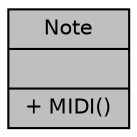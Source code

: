 digraph "Note"
{
  edge [fontname="Helvetica",fontsize="10",labelfontname="Helvetica",labelfontsize="10"];
  node [fontname="Helvetica",fontsize="10",shape=record];
  Node1 [label="{Note\n||+ MIDI()\l}",height=0.2,width=0.4,color="black", fillcolor="grey75", style="filled", fontcolor="black"];
}
